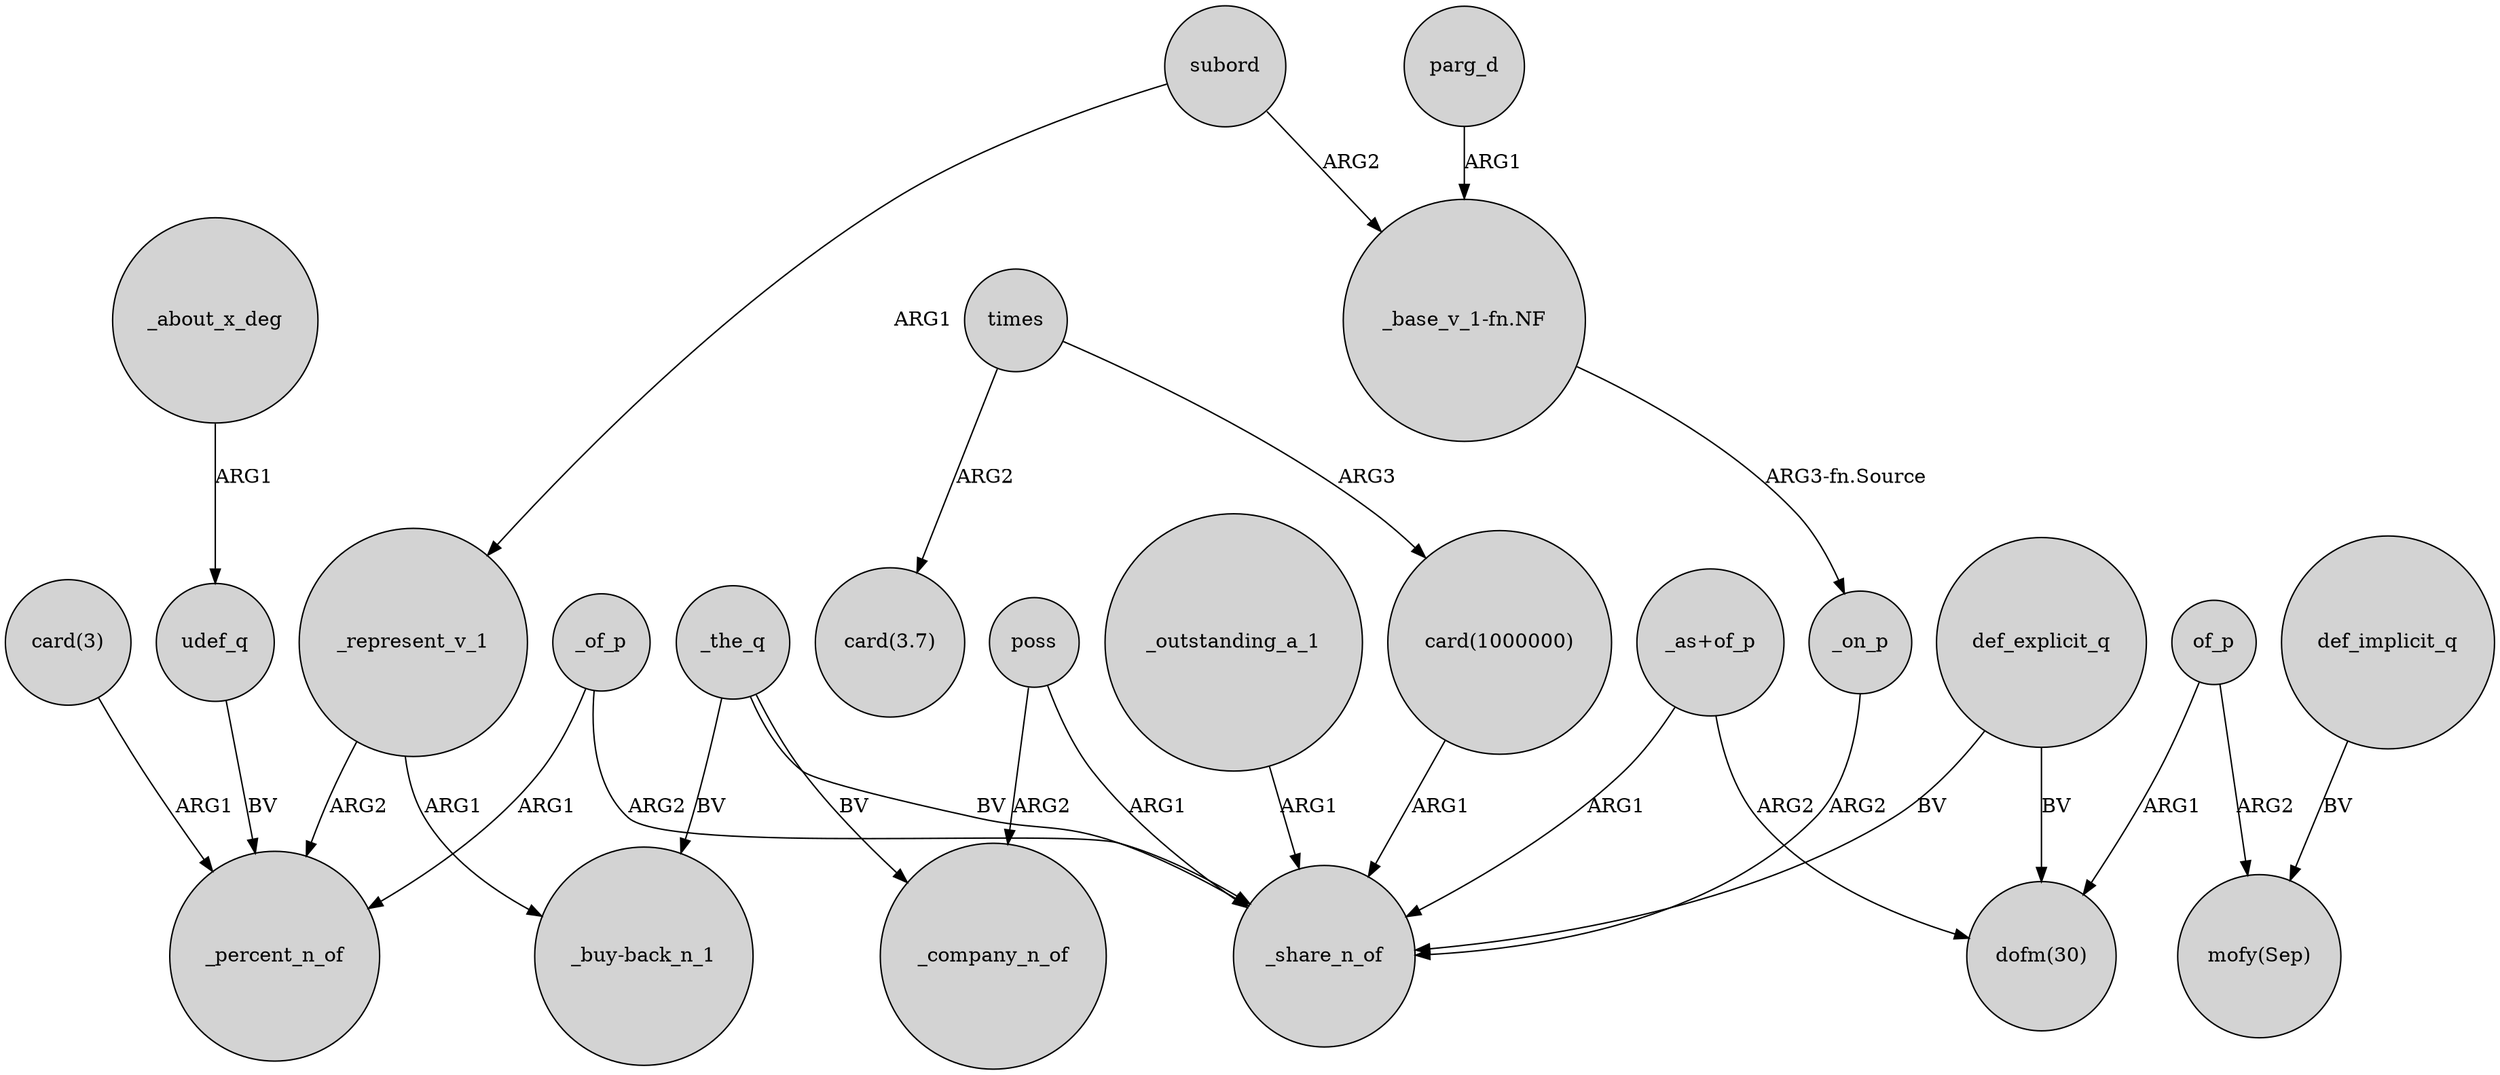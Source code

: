 digraph {
	node [shape=circle style=filled]
	_the_q -> "_buy-back_n_1" [label=BV]
	_on_p -> _share_n_of [label=ARG2]
	"_as+of_p" -> _share_n_of [label=ARG1]
	_the_q -> _share_n_of [label=BV]
	of_p -> "mofy(Sep)" [label=ARG2]
	_about_x_deg -> udef_q [label=ARG1]
	_the_q -> _company_n_of [label=BV]
	_outstanding_a_1 -> _share_n_of [label=ARG1]
	_represent_v_1 -> "_buy-back_n_1" [label=ARG1]
	"_base_v_1-fn.NF" -> _on_p [label="ARG3-fn.Source"]
	_of_p -> _percent_n_of [label=ARG1]
	def_explicit_q -> "dofm(30)" [label=BV]
	times -> "card(1000000)" [label=ARG3]
	def_implicit_q -> "mofy(Sep)" [label=BV]
	"_as+of_p" -> "dofm(30)" [label=ARG2]
	"card(1000000)" -> _share_n_of [label=ARG1]
	subord -> "_base_v_1-fn.NF" [label=ARG2]
	_of_p -> _share_n_of [label=ARG2]
	poss -> _company_n_of [label=ARG2]
	udef_q -> _percent_n_of [label=BV]
	_represent_v_1 -> _percent_n_of [label=ARG2]
	of_p -> "dofm(30)" [label=ARG1]
	poss -> _share_n_of [label=ARG1]
	def_explicit_q -> _share_n_of [label=BV]
	subord -> _represent_v_1 [label=ARG1]
	parg_d -> "_base_v_1-fn.NF" [label=ARG1]
	times -> "card(3.7)" [label=ARG2]
	"card(3)" -> _percent_n_of [label=ARG1]
}
